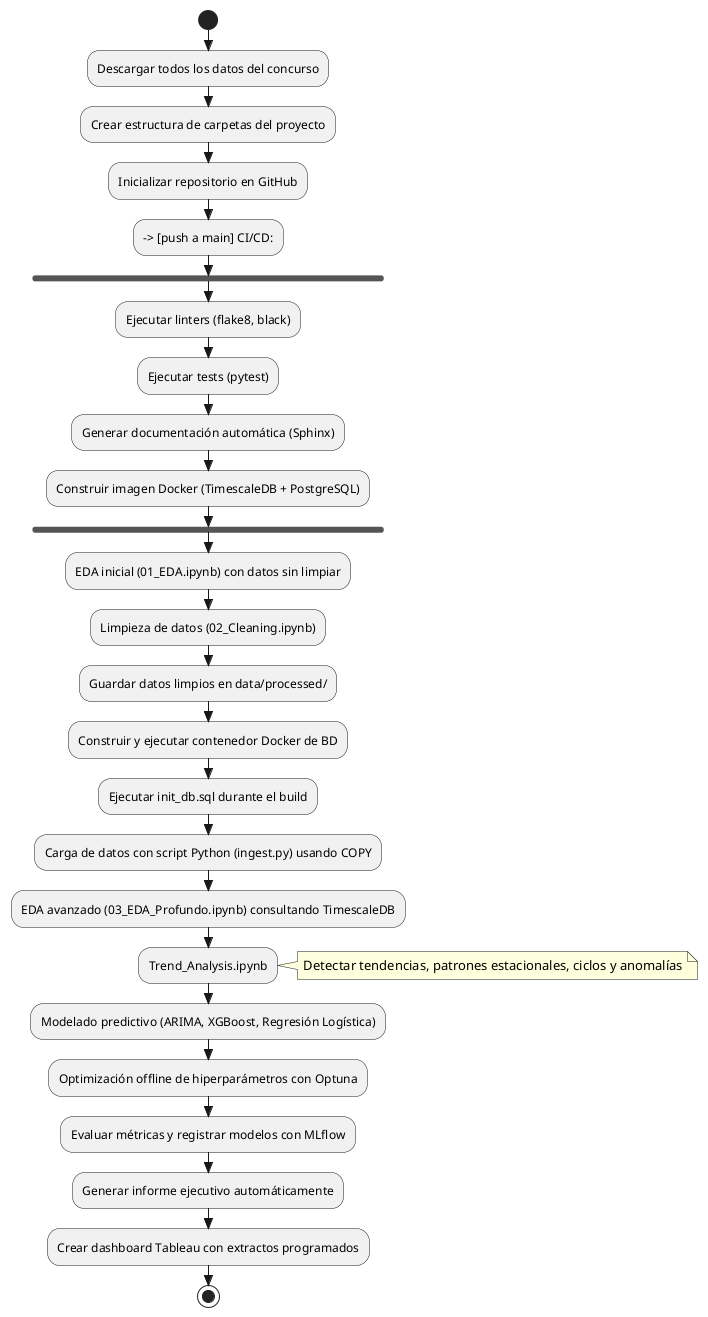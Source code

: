 @startuml
skinparam style strictuml
skinparam linetype ortho

start

:Descargar todos los datos del concurso;
:Crear estructura de carpetas del proyecto;
:Inicializar repositorio en GitHub;

--> [push a main] CI/CD:
fork
  :Ejecutar linters (flake8, black);
  :Ejecutar tests (pytest);
  :Generar documentación automática (Sphinx);
  :Construir imagen Docker (TimescaleDB + PostgreSQL);
end fork

:EDA inicial (01_EDA.ipynb) con datos sin limpiar;
:Limpieza de datos (02_Cleaning.ipynb);
:Guardar datos limpios en data/processed/;

:Construir y ejecutar contenedor Docker de BD;
:Ejecutar init_db.sql durante el build;
:Carga de datos con script Python (ingest.py) usando COPY;

:EDA avanzado (03_EDA_Profundo.ipynb) consultando TimescaleDB;
:Trend_Analysis.ipynb;
note right
Detectar tendencias, patrones estacionales, ciclos y anomalías
end note

:Modelado predictivo (ARIMA, XGBoost, Regresión Logística);
:Optimización offline de hiperparámetros con Optuna;
:Evaluar métricas y registrar modelos con MLflow;

:Generar informe ejecutivo automáticamente;
:Crear dashboard Tableau con extractos programados;

stop
@enduml
